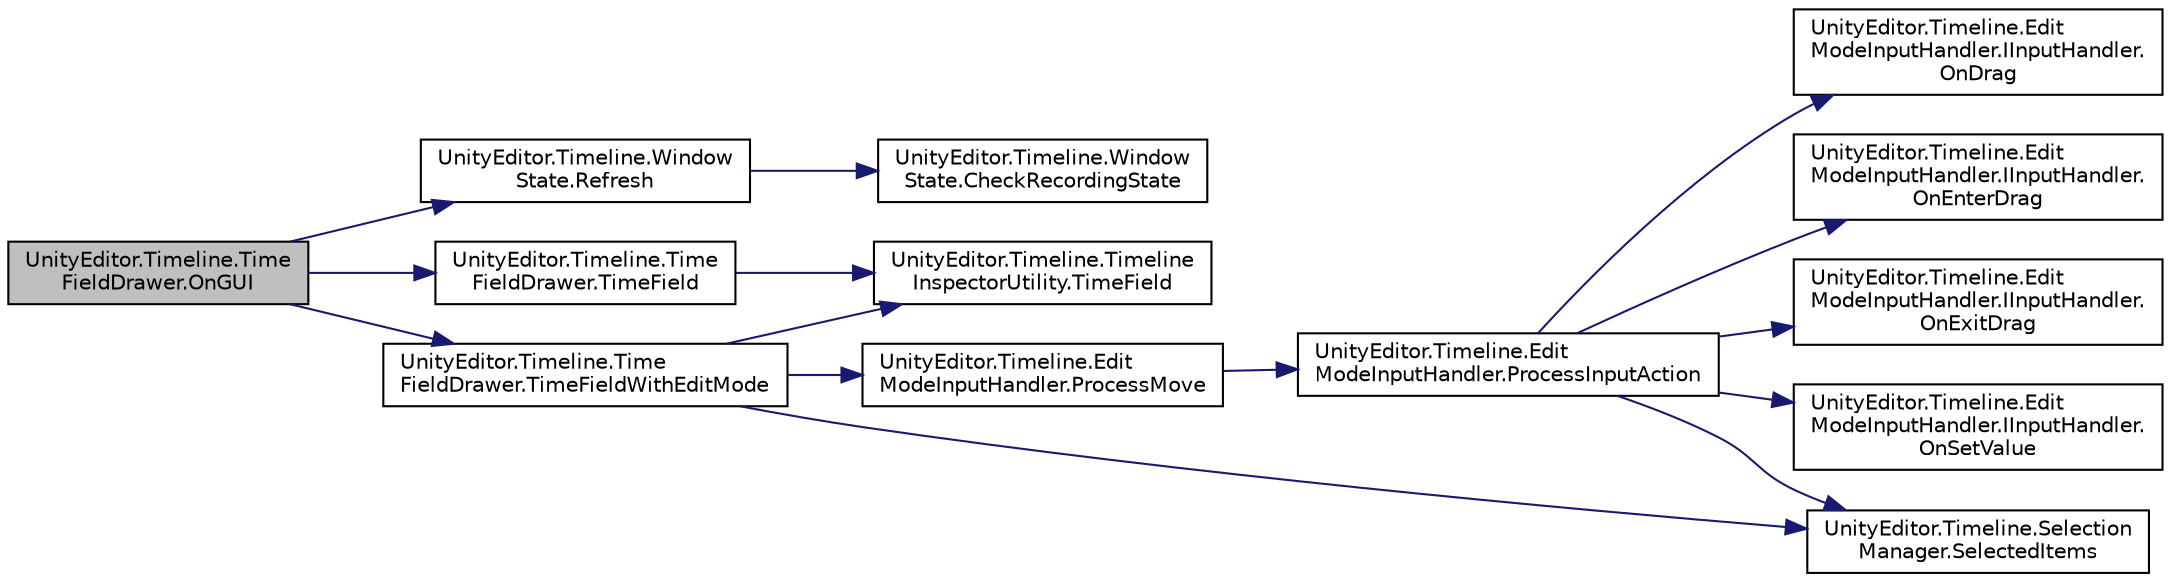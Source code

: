 digraph "UnityEditor.Timeline.TimeFieldDrawer.OnGUI"
{
 // LATEX_PDF_SIZE
  edge [fontname="Helvetica",fontsize="10",labelfontname="Helvetica",labelfontsize="10"];
  node [fontname="Helvetica",fontsize="10",shape=record];
  rankdir="LR";
  Node1 [label="UnityEditor.Timeline.Time\lFieldDrawer.OnGUI",height=0.2,width=0.4,color="black", fillcolor="grey75", style="filled", fontcolor="black",tooltip=" "];
  Node1 -> Node2 [color="midnightblue",fontsize="10",style="solid",fontname="Helvetica"];
  Node2 [label="UnityEditor.Timeline.Window\lState.Refresh",height=0.2,width=0.4,color="black", fillcolor="white", style="filled",URL="$class_unity_editor_1_1_timeline_1_1_window_state.html#a773c3585d8ee2c63765f06afa6536990",tooltip=" "];
  Node2 -> Node3 [color="midnightblue",fontsize="10",style="solid",fontname="Helvetica"];
  Node3 [label="UnityEditor.Timeline.Window\lState.CheckRecordingState",height=0.2,width=0.4,color="black", fillcolor="white", style="filled",URL="$class_unity_editor_1_1_timeline_1_1_window_state.html#afe83a6fd2e6916ff712417f5abbc4287",tooltip=" "];
  Node1 -> Node4 [color="midnightblue",fontsize="10",style="solid",fontname="Helvetica"];
  Node4 [label="UnityEditor.Timeline.Time\lFieldDrawer.TimeField",height=0.2,width=0.4,color="black", fillcolor="white", style="filled",URL="$class_unity_editor_1_1_timeline_1_1_time_field_drawer.html#abfb44bd7ca5b2968fe50d3ec34830efd",tooltip=" "];
  Node4 -> Node5 [color="midnightblue",fontsize="10",style="solid",fontname="Helvetica"];
  Node5 [label="UnityEditor.Timeline.Timeline\lInspectorUtility.TimeField",height=0.2,width=0.4,color="black", fillcolor="white", style="filled",URL="$class_unity_editor_1_1_timeline_1_1_timeline_inspector_utility.html#af54652dd1c15ec56d401d98e269d67d3",tooltip=" "];
  Node1 -> Node6 [color="midnightblue",fontsize="10",style="solid",fontname="Helvetica"];
  Node6 [label="UnityEditor.Timeline.Time\lFieldDrawer.TimeFieldWithEditMode",height=0.2,width=0.4,color="black", fillcolor="white", style="filled",URL="$class_unity_editor_1_1_timeline_1_1_time_field_drawer.html#ad9d60864cd18d7974b0fc45e6bc49e08",tooltip=" "];
  Node6 -> Node7 [color="midnightblue",fontsize="10",style="solid",fontname="Helvetica"];
  Node7 [label="UnityEditor.Timeline.Edit\lModeInputHandler.ProcessMove",height=0.2,width=0.4,color="black", fillcolor="white", style="filled",URL="$class_unity_editor_1_1_timeline_1_1_edit_mode_input_handler.html#ad4991b7025e1635a7d41d27c3059f210",tooltip=" "];
  Node7 -> Node8 [color="midnightblue",fontsize="10",style="solid",fontname="Helvetica"];
  Node8 [label="UnityEditor.Timeline.Edit\lModeInputHandler.ProcessInputAction",height=0.2,width=0.4,color="black", fillcolor="white", style="filled",URL="$class_unity_editor_1_1_timeline_1_1_edit_mode_input_handler.html#a488ae2c955ee1a3532960c0ba2598b13",tooltip=" "];
  Node8 -> Node9 [color="midnightblue",fontsize="10",style="solid",fontname="Helvetica"];
  Node9 [label="UnityEditor.Timeline.Edit\lModeInputHandler.IInputHandler.\lOnDrag",height=0.2,width=0.4,color="black", fillcolor="white", style="filled",URL="$interface_unity_editor_1_1_timeline_1_1_edit_mode_input_handler_1_1_i_input_handler.html#a193a335540300e6037a554bacc352123",tooltip=" "];
  Node8 -> Node10 [color="midnightblue",fontsize="10",style="solid",fontname="Helvetica"];
  Node10 [label="UnityEditor.Timeline.Edit\lModeInputHandler.IInputHandler.\lOnEnterDrag",height=0.2,width=0.4,color="black", fillcolor="white", style="filled",URL="$interface_unity_editor_1_1_timeline_1_1_edit_mode_input_handler_1_1_i_input_handler.html#a7c97930011eeadc4660515987cd021fc",tooltip=" "];
  Node8 -> Node11 [color="midnightblue",fontsize="10",style="solid",fontname="Helvetica"];
  Node11 [label="UnityEditor.Timeline.Edit\lModeInputHandler.IInputHandler.\lOnExitDrag",height=0.2,width=0.4,color="black", fillcolor="white", style="filled",URL="$interface_unity_editor_1_1_timeline_1_1_edit_mode_input_handler_1_1_i_input_handler.html#a7b4594d3d0cee072bb2ca7c9b17a033f",tooltip=" "];
  Node8 -> Node12 [color="midnightblue",fontsize="10",style="solid",fontname="Helvetica"];
  Node12 [label="UnityEditor.Timeline.Edit\lModeInputHandler.IInputHandler.\lOnSetValue",height=0.2,width=0.4,color="black", fillcolor="white", style="filled",URL="$interface_unity_editor_1_1_timeline_1_1_edit_mode_input_handler_1_1_i_input_handler.html#ac3e7660bfb37eff5434d1bc804b62db0",tooltip=" "];
  Node8 -> Node13 [color="midnightblue",fontsize="10",style="solid",fontname="Helvetica"];
  Node13 [label="UnityEditor.Timeline.Selection\lManager.SelectedItems",height=0.2,width=0.4,color="black", fillcolor="white", style="filled",URL="$class_unity_editor_1_1_timeline_1_1_selection_manager.html#abce25cf985bb918f83215c038a29abce",tooltip=" "];
  Node6 -> Node13 [color="midnightblue",fontsize="10",style="solid",fontname="Helvetica"];
  Node6 -> Node5 [color="midnightblue",fontsize="10",style="solid",fontname="Helvetica"];
}
